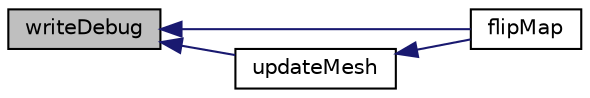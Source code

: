 digraph "writeDebug"
{
  bgcolor="transparent";
  edge [fontname="Helvetica",fontsize="10",labelfontname="Helvetica",labelfontsize="10"];
  node [fontname="Helvetica",fontsize="10",shape=record];
  rankdir="LR";
  Node3954 [label="writeDebug",height=0.2,width=0.4,color="black", fillcolor="grey75", style="filled", fontcolor="black"];
  Node3954 -> Node3955 [dir="back",color="midnightblue",fontsize="10",style="solid",fontname="Helvetica"];
  Node3955 [label="flipMap",height=0.2,width=0.4,color="black",URL="$a26585.html#a996e4df6a09881dbc50a7e1af0c65424"];
  Node3954 -> Node3956 [dir="back",color="midnightblue",fontsize="10",style="solid",fontname="Helvetica"];
  Node3956 [label="updateMesh",height=0.2,width=0.4,color="black",URL="$a26585.html#ac7d581e56f61ad4d997421e3a7470d42",tooltip="Update any stored data for new labels. "];
  Node3956 -> Node3955 [dir="back",color="midnightblue",fontsize="10",style="solid",fontname="Helvetica"];
}
